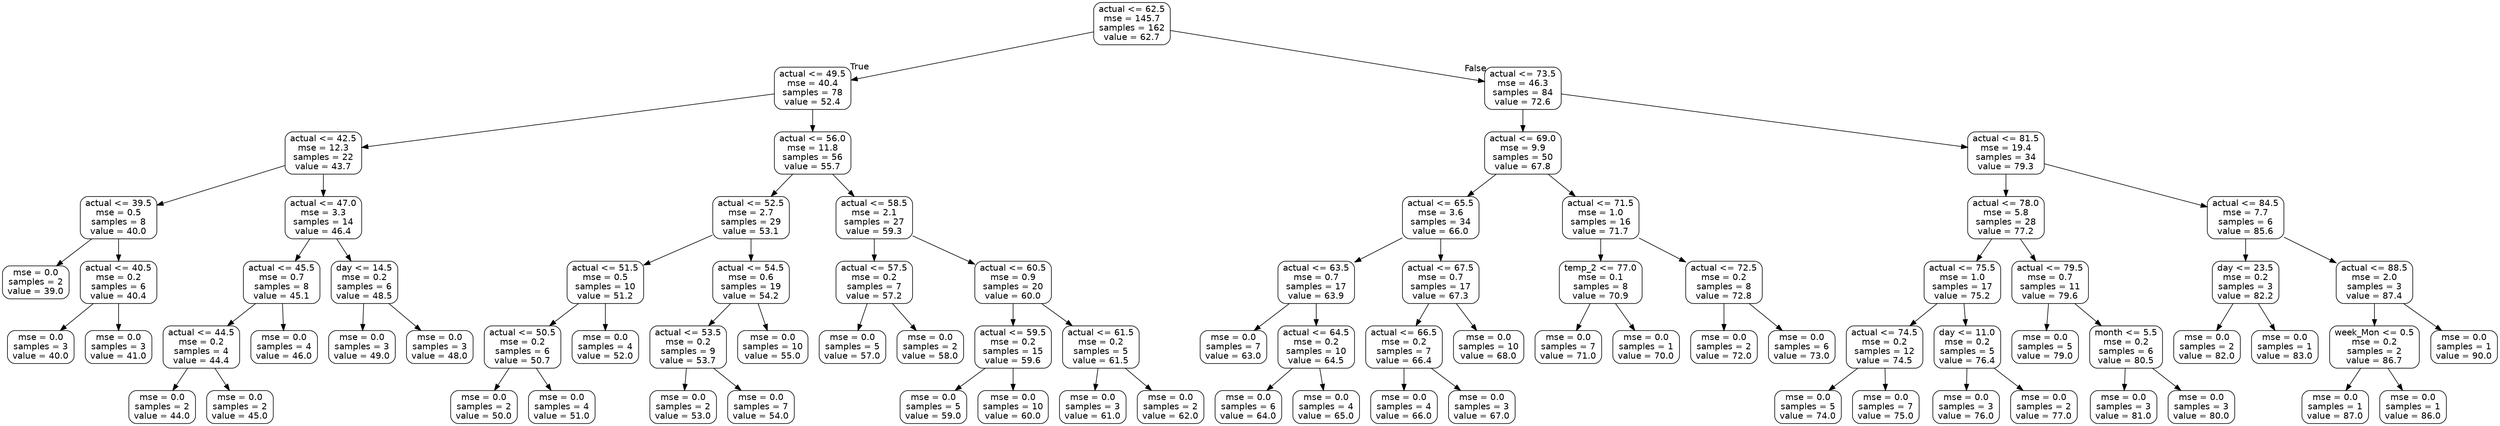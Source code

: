 digraph Tree {
node [shape=box, style="rounded", color="black", fontname=helvetica] ;
edge [fontname=helvetica] ;
0 [label="actual <= 62.5\nmse = 145.7\nsamples = 162\nvalue = 62.7"] ;
1 [label="actual <= 49.5\nmse = 40.4\nsamples = 78\nvalue = 52.4"] ;
0 -> 1 [labeldistance=2.5, labelangle=45, headlabel="True"] ;
2 [label="actual <= 42.5\nmse = 12.3\nsamples = 22\nvalue = 43.7"] ;
1 -> 2 ;
3 [label="actual <= 39.5\nmse = 0.5\nsamples = 8\nvalue = 40.0"] ;
2 -> 3 ;
4 [label="mse = 0.0\nsamples = 2\nvalue = 39.0"] ;
3 -> 4 ;
5 [label="actual <= 40.5\nmse = 0.2\nsamples = 6\nvalue = 40.4"] ;
3 -> 5 ;
6 [label="mse = 0.0\nsamples = 3\nvalue = 40.0"] ;
5 -> 6 ;
7 [label="mse = 0.0\nsamples = 3\nvalue = 41.0"] ;
5 -> 7 ;
8 [label="actual <= 47.0\nmse = 3.3\nsamples = 14\nvalue = 46.4"] ;
2 -> 8 ;
9 [label="actual <= 45.5\nmse = 0.7\nsamples = 8\nvalue = 45.1"] ;
8 -> 9 ;
10 [label="actual <= 44.5\nmse = 0.2\nsamples = 4\nvalue = 44.4"] ;
9 -> 10 ;
11 [label="mse = 0.0\nsamples = 2\nvalue = 44.0"] ;
10 -> 11 ;
12 [label="mse = 0.0\nsamples = 2\nvalue = 45.0"] ;
10 -> 12 ;
13 [label="mse = 0.0\nsamples = 4\nvalue = 46.0"] ;
9 -> 13 ;
14 [label="day <= 14.5\nmse = 0.2\nsamples = 6\nvalue = 48.5"] ;
8 -> 14 ;
15 [label="mse = 0.0\nsamples = 3\nvalue = 49.0"] ;
14 -> 15 ;
16 [label="mse = 0.0\nsamples = 3\nvalue = 48.0"] ;
14 -> 16 ;
17 [label="actual <= 56.0\nmse = 11.8\nsamples = 56\nvalue = 55.7"] ;
1 -> 17 ;
18 [label="actual <= 52.5\nmse = 2.7\nsamples = 29\nvalue = 53.1"] ;
17 -> 18 ;
19 [label="actual <= 51.5\nmse = 0.5\nsamples = 10\nvalue = 51.2"] ;
18 -> 19 ;
20 [label="actual <= 50.5\nmse = 0.2\nsamples = 6\nvalue = 50.7"] ;
19 -> 20 ;
21 [label="mse = 0.0\nsamples = 2\nvalue = 50.0"] ;
20 -> 21 ;
22 [label="mse = 0.0\nsamples = 4\nvalue = 51.0"] ;
20 -> 22 ;
23 [label="mse = 0.0\nsamples = 4\nvalue = 52.0"] ;
19 -> 23 ;
24 [label="actual <= 54.5\nmse = 0.6\nsamples = 19\nvalue = 54.2"] ;
18 -> 24 ;
25 [label="actual <= 53.5\nmse = 0.2\nsamples = 9\nvalue = 53.7"] ;
24 -> 25 ;
26 [label="mse = 0.0\nsamples = 2\nvalue = 53.0"] ;
25 -> 26 ;
27 [label="mse = 0.0\nsamples = 7\nvalue = 54.0"] ;
25 -> 27 ;
28 [label="mse = 0.0\nsamples = 10\nvalue = 55.0"] ;
24 -> 28 ;
29 [label="actual <= 58.5\nmse = 2.1\nsamples = 27\nvalue = 59.3"] ;
17 -> 29 ;
30 [label="actual <= 57.5\nmse = 0.2\nsamples = 7\nvalue = 57.2"] ;
29 -> 30 ;
31 [label="mse = 0.0\nsamples = 5\nvalue = 57.0"] ;
30 -> 31 ;
32 [label="mse = 0.0\nsamples = 2\nvalue = 58.0"] ;
30 -> 32 ;
33 [label="actual <= 60.5\nmse = 0.9\nsamples = 20\nvalue = 60.0"] ;
29 -> 33 ;
34 [label="actual <= 59.5\nmse = 0.2\nsamples = 15\nvalue = 59.6"] ;
33 -> 34 ;
35 [label="mse = 0.0\nsamples = 5\nvalue = 59.0"] ;
34 -> 35 ;
36 [label="mse = 0.0\nsamples = 10\nvalue = 60.0"] ;
34 -> 36 ;
37 [label="actual <= 61.5\nmse = 0.2\nsamples = 5\nvalue = 61.5"] ;
33 -> 37 ;
38 [label="mse = 0.0\nsamples = 3\nvalue = 61.0"] ;
37 -> 38 ;
39 [label="mse = 0.0\nsamples = 2\nvalue = 62.0"] ;
37 -> 39 ;
40 [label="actual <= 73.5\nmse = 46.3\nsamples = 84\nvalue = 72.6"] ;
0 -> 40 [labeldistance=2.5, labelangle=-45, headlabel="False"] ;
41 [label="actual <= 69.0\nmse = 9.9\nsamples = 50\nvalue = 67.8"] ;
40 -> 41 ;
42 [label="actual <= 65.5\nmse = 3.6\nsamples = 34\nvalue = 66.0"] ;
41 -> 42 ;
43 [label="actual <= 63.5\nmse = 0.7\nsamples = 17\nvalue = 63.9"] ;
42 -> 43 ;
44 [label="mse = 0.0\nsamples = 7\nvalue = 63.0"] ;
43 -> 44 ;
45 [label="actual <= 64.5\nmse = 0.2\nsamples = 10\nvalue = 64.5"] ;
43 -> 45 ;
46 [label="mse = 0.0\nsamples = 6\nvalue = 64.0"] ;
45 -> 46 ;
47 [label="mse = 0.0\nsamples = 4\nvalue = 65.0"] ;
45 -> 47 ;
48 [label="actual <= 67.5\nmse = 0.7\nsamples = 17\nvalue = 67.3"] ;
42 -> 48 ;
49 [label="actual <= 66.5\nmse = 0.2\nsamples = 7\nvalue = 66.4"] ;
48 -> 49 ;
50 [label="mse = 0.0\nsamples = 4\nvalue = 66.0"] ;
49 -> 50 ;
51 [label="mse = 0.0\nsamples = 3\nvalue = 67.0"] ;
49 -> 51 ;
52 [label="mse = 0.0\nsamples = 10\nvalue = 68.0"] ;
48 -> 52 ;
53 [label="actual <= 71.5\nmse = 1.0\nsamples = 16\nvalue = 71.7"] ;
41 -> 53 ;
54 [label="temp_2 <= 77.0\nmse = 0.1\nsamples = 8\nvalue = 70.9"] ;
53 -> 54 ;
55 [label="mse = 0.0\nsamples = 7\nvalue = 71.0"] ;
54 -> 55 ;
56 [label="mse = 0.0\nsamples = 1\nvalue = 70.0"] ;
54 -> 56 ;
57 [label="actual <= 72.5\nmse = 0.2\nsamples = 8\nvalue = 72.8"] ;
53 -> 57 ;
58 [label="mse = 0.0\nsamples = 2\nvalue = 72.0"] ;
57 -> 58 ;
59 [label="mse = 0.0\nsamples = 6\nvalue = 73.0"] ;
57 -> 59 ;
60 [label="actual <= 81.5\nmse = 19.4\nsamples = 34\nvalue = 79.3"] ;
40 -> 60 ;
61 [label="actual <= 78.0\nmse = 5.8\nsamples = 28\nvalue = 77.2"] ;
60 -> 61 ;
62 [label="actual <= 75.5\nmse = 1.0\nsamples = 17\nvalue = 75.2"] ;
61 -> 62 ;
63 [label="actual <= 74.5\nmse = 0.2\nsamples = 12\nvalue = 74.5"] ;
62 -> 63 ;
64 [label="mse = 0.0\nsamples = 5\nvalue = 74.0"] ;
63 -> 64 ;
65 [label="mse = 0.0\nsamples = 7\nvalue = 75.0"] ;
63 -> 65 ;
66 [label="day <= 11.0\nmse = 0.2\nsamples = 5\nvalue = 76.4"] ;
62 -> 66 ;
67 [label="mse = 0.0\nsamples = 3\nvalue = 76.0"] ;
66 -> 67 ;
68 [label="mse = 0.0\nsamples = 2\nvalue = 77.0"] ;
66 -> 68 ;
69 [label="actual <= 79.5\nmse = 0.7\nsamples = 11\nvalue = 79.6"] ;
61 -> 69 ;
70 [label="mse = 0.0\nsamples = 5\nvalue = 79.0"] ;
69 -> 70 ;
71 [label="month <= 5.5\nmse = 0.2\nsamples = 6\nvalue = 80.5"] ;
69 -> 71 ;
72 [label="mse = 0.0\nsamples = 3\nvalue = 81.0"] ;
71 -> 72 ;
73 [label="mse = 0.0\nsamples = 3\nvalue = 80.0"] ;
71 -> 73 ;
74 [label="actual <= 84.5\nmse = 7.7\nsamples = 6\nvalue = 85.6"] ;
60 -> 74 ;
75 [label="day <= 23.5\nmse = 0.2\nsamples = 3\nvalue = 82.2"] ;
74 -> 75 ;
76 [label="mse = 0.0\nsamples = 2\nvalue = 82.0"] ;
75 -> 76 ;
77 [label="mse = 0.0\nsamples = 1\nvalue = 83.0"] ;
75 -> 77 ;
78 [label="actual <= 88.5\nmse = 2.0\nsamples = 3\nvalue = 87.4"] ;
74 -> 78 ;
79 [label="week_Mon <= 0.5\nmse = 0.2\nsamples = 2\nvalue = 86.7"] ;
78 -> 79 ;
80 [label="mse = 0.0\nsamples = 1\nvalue = 87.0"] ;
79 -> 80 ;
81 [label="mse = 0.0\nsamples = 1\nvalue = 86.0"] ;
79 -> 81 ;
82 [label="mse = 0.0\nsamples = 1\nvalue = 90.0"] ;
78 -> 82 ;
}